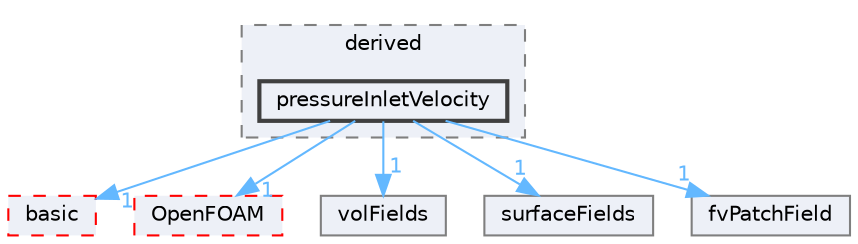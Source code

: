 digraph "src/finiteVolume/fields/fvPatchFields/derived/pressureInletVelocity"
{
 // LATEX_PDF_SIZE
  bgcolor="transparent";
  edge [fontname=Helvetica,fontsize=10,labelfontname=Helvetica,labelfontsize=10];
  node [fontname=Helvetica,fontsize=10,shape=box,height=0.2,width=0.4];
  compound=true
  subgraph clusterdir_ece9aa6b5af9a7776a75b0c1993b0910 {
    graph [ bgcolor="#edf0f7", pencolor="grey50", label="derived", fontname=Helvetica,fontsize=10 style="filled,dashed", URL="dir_ece9aa6b5af9a7776a75b0c1993b0910.html",tooltip=""]
  dir_903683952265f58cbc411ac90809f95f [label="pressureInletVelocity", fillcolor="#edf0f7", color="grey25", style="filled,bold", URL="dir_903683952265f58cbc411ac90809f95f.html",tooltip=""];
  }
  dir_546b14c9025d30bb5b92fa069dbdd82c [label="basic", fillcolor="#edf0f7", color="red", style="filled,dashed", URL="dir_546b14c9025d30bb5b92fa069dbdd82c.html",tooltip=""];
  dir_c5473ff19b20e6ec4dfe5c310b3778a8 [label="OpenFOAM", fillcolor="#edf0f7", color="red", style="filled,dashed", URL="dir_c5473ff19b20e6ec4dfe5c310b3778a8.html",tooltip=""];
  dir_bd8bf7fa65467c460a50eacc456ce356 [label="volFields", fillcolor="#edf0f7", color="grey50", style="filled", URL="dir_bd8bf7fa65467c460a50eacc456ce356.html",tooltip=""];
  dir_606ba9250f9107f82f779cbd3e87c3a5 [label="surfaceFields", fillcolor="#edf0f7", color="grey50", style="filled", URL="dir_606ba9250f9107f82f779cbd3e87c3a5.html",tooltip=""];
  dir_6b9423849569a7ee618201e7cfce9eaa [label="fvPatchField", fillcolor="#edf0f7", color="grey50", style="filled", URL="dir_6b9423849569a7ee618201e7cfce9eaa.html",tooltip=""];
  dir_903683952265f58cbc411ac90809f95f->dir_546b14c9025d30bb5b92fa069dbdd82c [headlabel="1", labeldistance=1.5 headhref="dir_003051_000207.html" href="dir_003051_000207.html" color="steelblue1" fontcolor="steelblue1"];
  dir_903683952265f58cbc411ac90809f95f->dir_606ba9250f9107f82f779cbd3e87c3a5 [headlabel="1", labeldistance=1.5 headhref="dir_003051_003832.html" href="dir_003051_003832.html" color="steelblue1" fontcolor="steelblue1"];
  dir_903683952265f58cbc411ac90809f95f->dir_6b9423849569a7ee618201e7cfce9eaa [headlabel="1", labeldistance=1.5 headhref="dir_003051_001564.html" href="dir_003051_001564.html" color="steelblue1" fontcolor="steelblue1"];
  dir_903683952265f58cbc411ac90809f95f->dir_bd8bf7fa65467c460a50eacc456ce356 [headlabel="1", labeldistance=1.5 headhref="dir_003051_004295.html" href="dir_003051_004295.html" color="steelblue1" fontcolor="steelblue1"];
  dir_903683952265f58cbc411ac90809f95f->dir_c5473ff19b20e6ec4dfe5c310b3778a8 [headlabel="1", labeldistance=1.5 headhref="dir_003051_002695.html" href="dir_003051_002695.html" color="steelblue1" fontcolor="steelblue1"];
}
